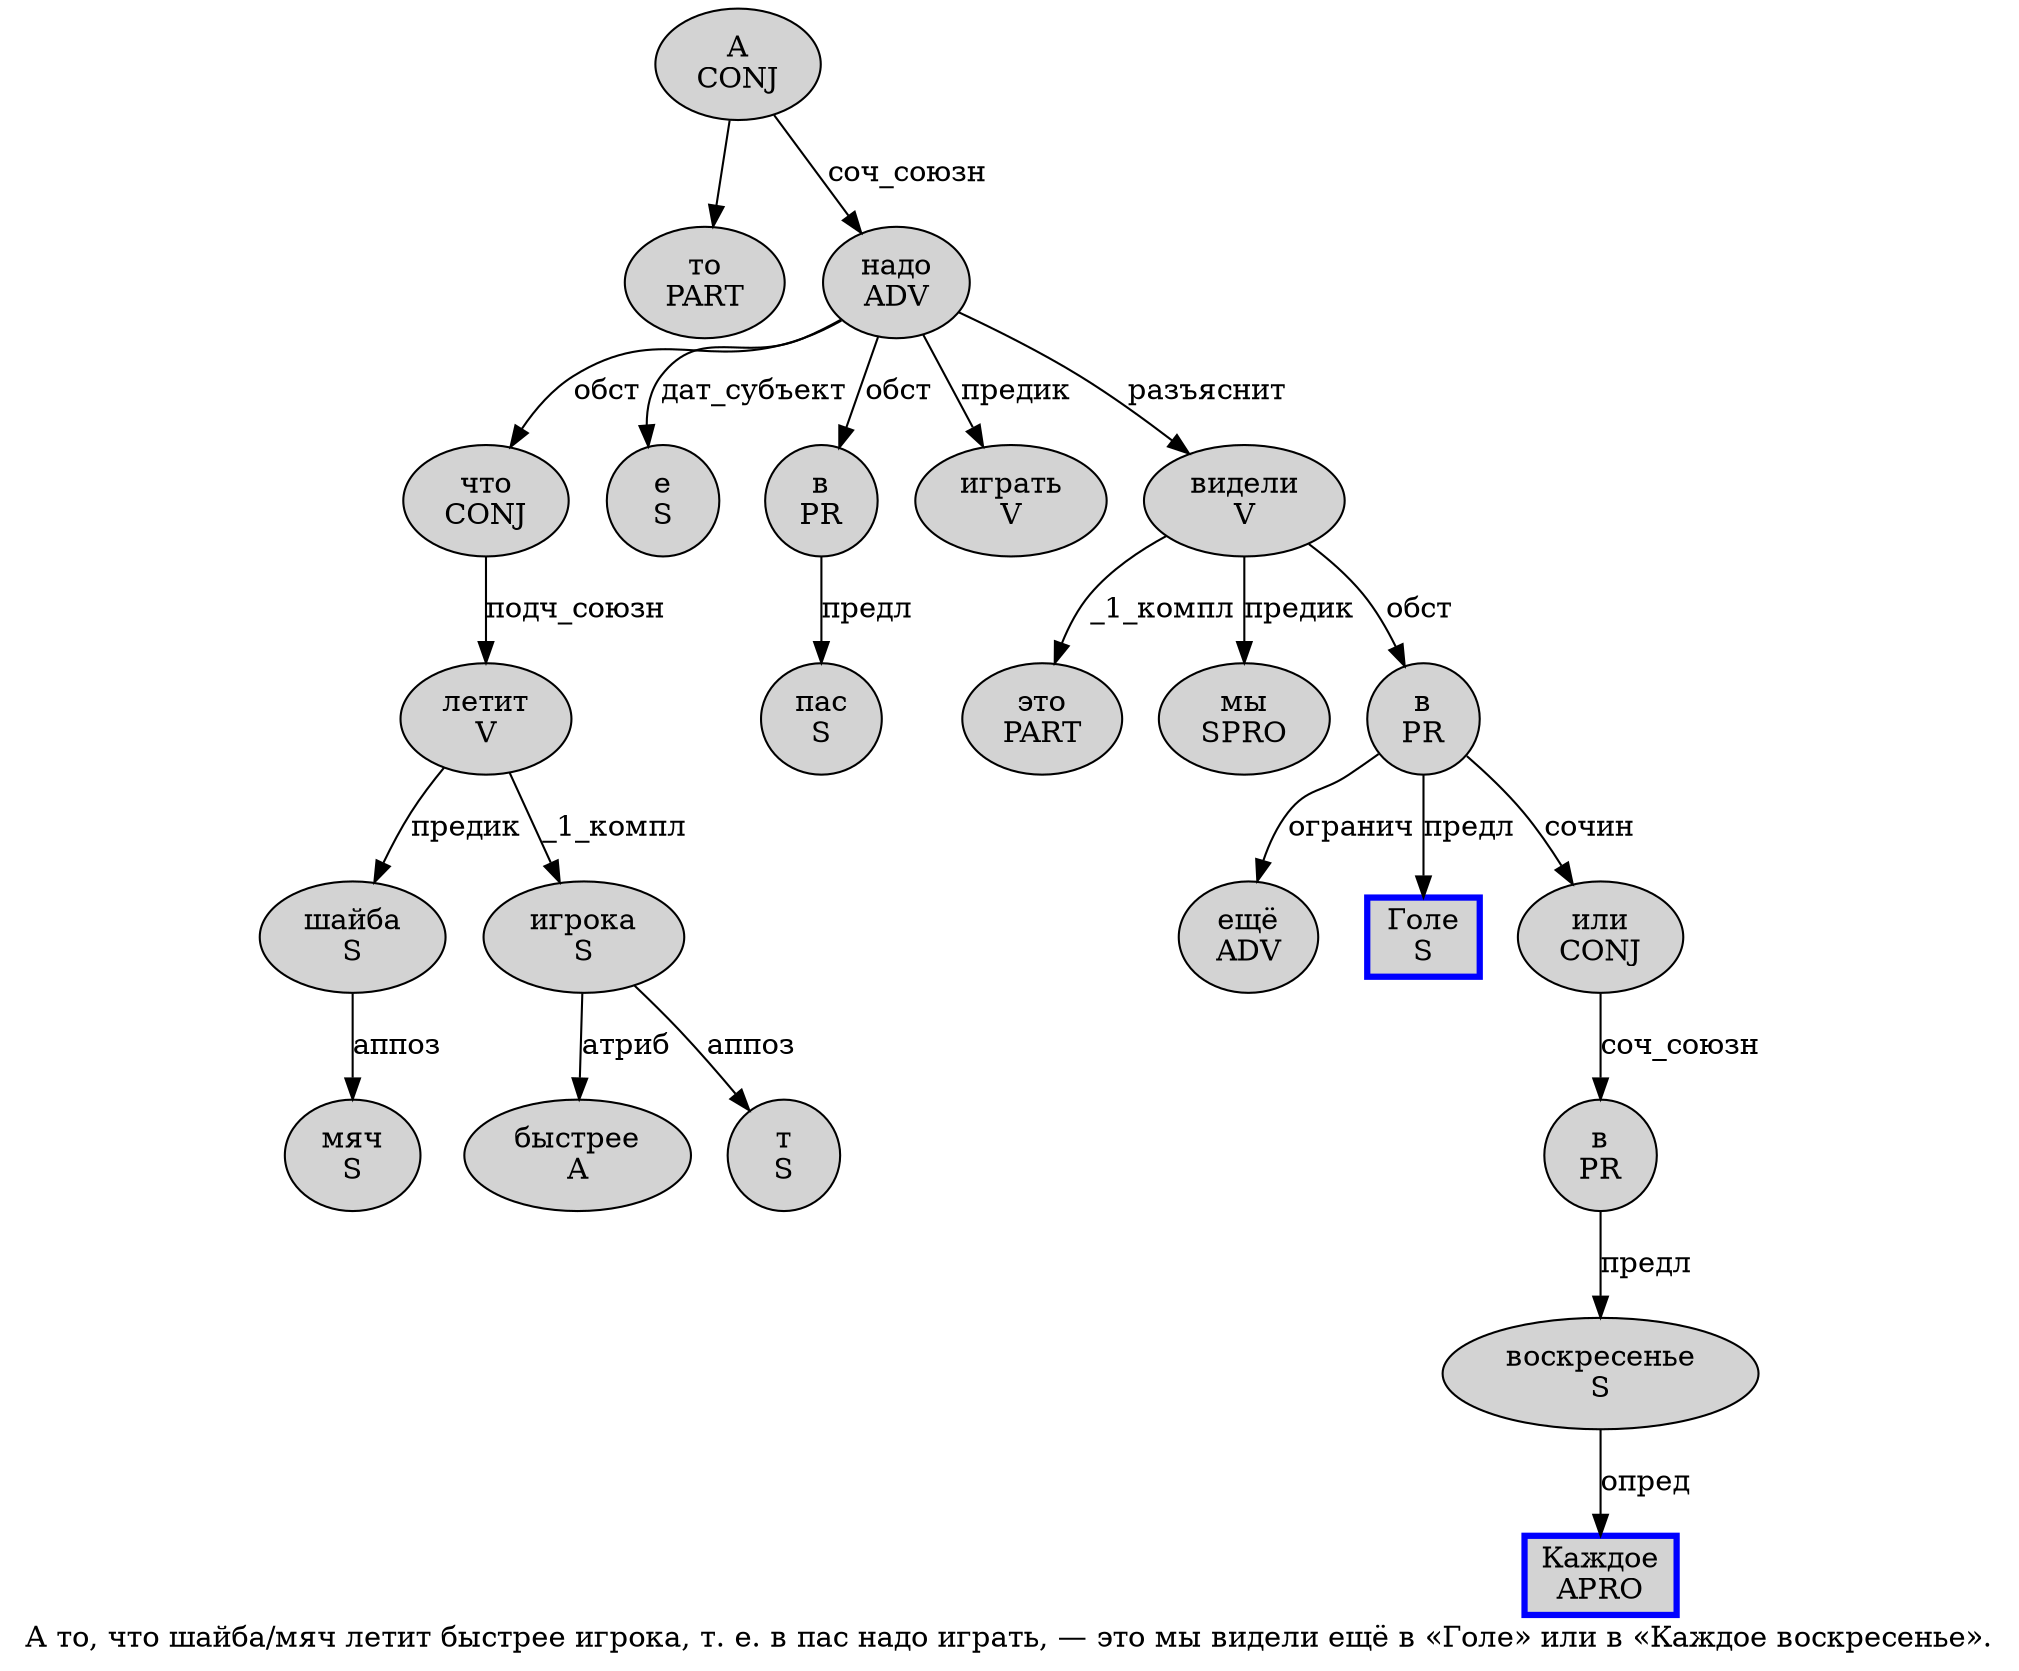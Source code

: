 digraph SENTENCE_3414 {
	graph [label="А то, что шайба/мяч летит быстрее игрока, т. е. в пас надо играть, — это мы видели ещё в «Голе» или в «Каждое воскресенье»."]
	node [style=filled]
		0 [label="А
CONJ" color="" fillcolor=lightgray penwidth=1 shape=ellipse]
		1 [label="то
PART" color="" fillcolor=lightgray penwidth=1 shape=ellipse]
		3 [label="что
CONJ" color="" fillcolor=lightgray penwidth=1 shape=ellipse]
		4 [label="шайба
S" color="" fillcolor=lightgray penwidth=1 shape=ellipse]
		6 [label="мяч
S" color="" fillcolor=lightgray penwidth=1 shape=ellipse]
		7 [label="летит
V" color="" fillcolor=lightgray penwidth=1 shape=ellipse]
		8 [label="быстрее
A" color="" fillcolor=lightgray penwidth=1 shape=ellipse]
		9 [label="игрока
S" color="" fillcolor=lightgray penwidth=1 shape=ellipse]
		11 [label="т
S" color="" fillcolor=lightgray penwidth=1 shape=ellipse]
		13 [label="е
S" color="" fillcolor=lightgray penwidth=1 shape=ellipse]
		15 [label="в
PR" color="" fillcolor=lightgray penwidth=1 shape=ellipse]
		16 [label="пас
S" color="" fillcolor=lightgray penwidth=1 shape=ellipse]
		17 [label="надо
ADV" color="" fillcolor=lightgray penwidth=1 shape=ellipse]
		18 [label="играть
V" color="" fillcolor=lightgray penwidth=1 shape=ellipse]
		21 [label="это
PART" color="" fillcolor=lightgray penwidth=1 shape=ellipse]
		22 [label="мы
SPRO" color="" fillcolor=lightgray penwidth=1 shape=ellipse]
		23 [label="видели
V" color="" fillcolor=lightgray penwidth=1 shape=ellipse]
		24 [label="ещё
ADV" color="" fillcolor=lightgray penwidth=1 shape=ellipse]
		25 [label="в
PR" color="" fillcolor=lightgray penwidth=1 shape=ellipse]
		27 [label="Голе
S" color=blue fillcolor=lightgray penwidth=3 shape=box]
		29 [label="или
CONJ" color="" fillcolor=lightgray penwidth=1 shape=ellipse]
		30 [label="в
PR" color="" fillcolor=lightgray penwidth=1 shape=ellipse]
		32 [label="Каждое
APRO" color=blue fillcolor=lightgray penwidth=3 shape=box]
		33 [label="воскресенье
S" color="" fillcolor=lightgray penwidth=1 shape=ellipse]
			23 -> 21 [label="_1_компл"]
			23 -> 22 [label="предик"]
			23 -> 25 [label="обст"]
			3 -> 7 [label="подч_союзн"]
			29 -> 30 [label="соч_союзн"]
			4 -> 6 [label="аппоз"]
			25 -> 24 [label="огранич"]
			25 -> 27 [label="предл"]
			25 -> 29 [label="сочин"]
			0 -> 1
			0 -> 17 [label="соч_союзн"]
			30 -> 33 [label="предл"]
			15 -> 16 [label="предл"]
			7 -> 4 [label="предик"]
			7 -> 9 [label="_1_компл"]
			9 -> 8 [label="атриб"]
			9 -> 11 [label="аппоз"]
			33 -> 32 [label="опред"]
			17 -> 3 [label="обст"]
			17 -> 13 [label="дат_субъект"]
			17 -> 15 [label="обст"]
			17 -> 18 [label="предик"]
			17 -> 23 [label="разъяснит"]
}